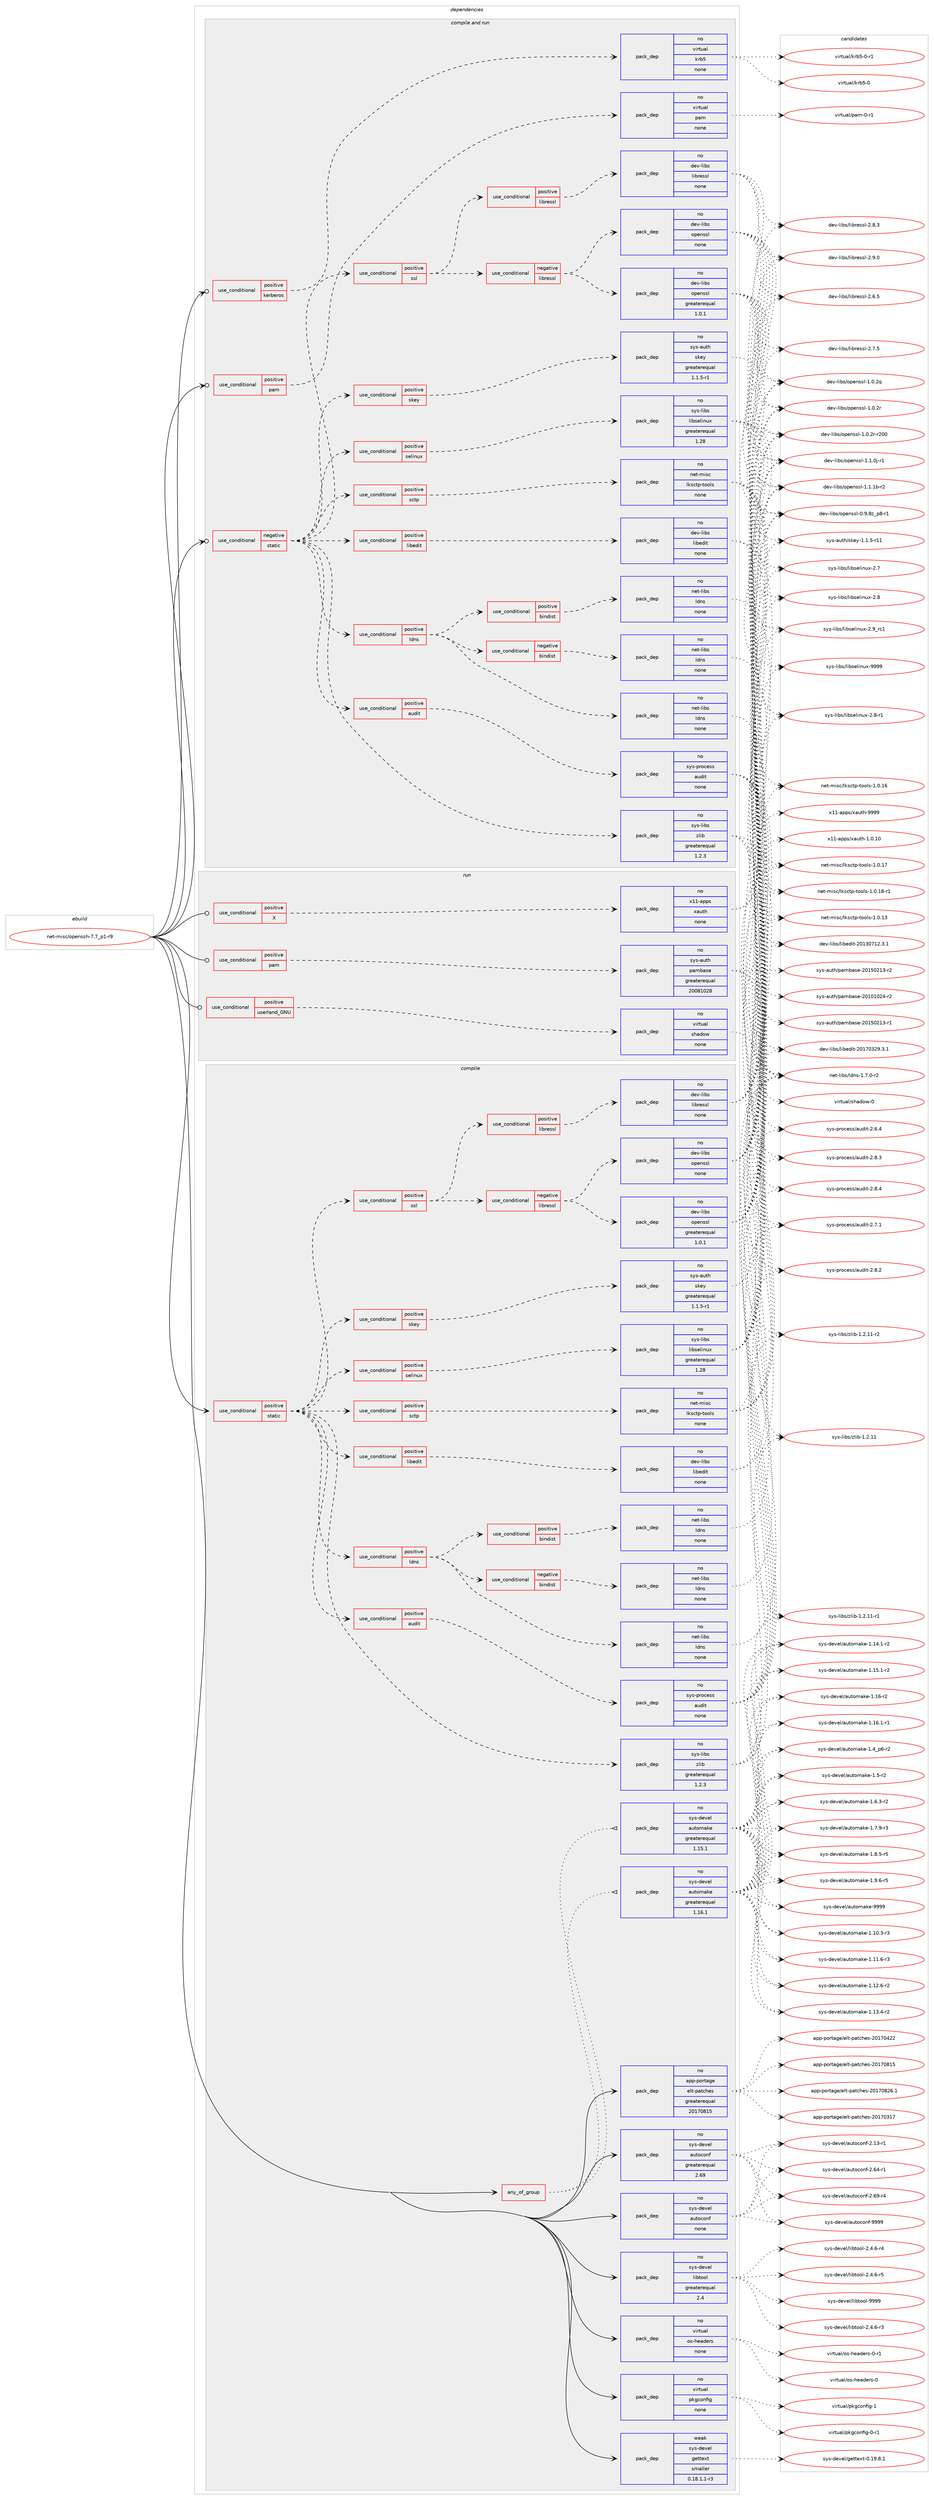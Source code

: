digraph prolog {

# *************
# Graph options
# *************

newrank=true;
concentrate=true;
compound=true;
graph [rankdir=LR,fontname=Helvetica,fontsize=10,ranksep=1.5];#, ranksep=2.5, nodesep=0.2];
edge  [arrowhead=vee];
node  [fontname=Helvetica,fontsize=10];

# **********
# The ebuild
# **********

subgraph cluster_leftcol {
color=gray;
rank=same;
label=<<i>ebuild</i>>;
id [label="net-misc/openssh-7.7_p1-r9", color=red, width=4, href="../net-misc/openssh-7.7_p1-r9.svg"];
}

# ****************
# The dependencies
# ****************

subgraph cluster_midcol {
color=gray;
label=<<i>dependencies</i>>;
subgraph cluster_compile {
fillcolor="#eeeeee";
style=filled;
label=<<i>compile</i>>;
subgraph any26388 {
dependency1670492 [label=<<TABLE BORDER="0" CELLBORDER="1" CELLSPACING="0" CELLPADDING="4"><TR><TD CELLPADDING="10">any_of_group</TD></TR></TABLE>>, shape=none, color=red];subgraph pack1194380 {
dependency1670493 [label=<<TABLE BORDER="0" CELLBORDER="1" CELLSPACING="0" CELLPADDING="4" WIDTH="220"><TR><TD ROWSPAN="6" CELLPADDING="30">pack_dep</TD></TR><TR><TD WIDTH="110">no</TD></TR><TR><TD>sys-devel</TD></TR><TR><TD>automake</TD></TR><TR><TD>greaterequal</TD></TR><TR><TD>1.16.1</TD></TR></TABLE>>, shape=none, color=blue];
}
dependency1670492:e -> dependency1670493:w [weight=20,style="dotted",arrowhead="oinv"];
subgraph pack1194381 {
dependency1670494 [label=<<TABLE BORDER="0" CELLBORDER="1" CELLSPACING="0" CELLPADDING="4" WIDTH="220"><TR><TD ROWSPAN="6" CELLPADDING="30">pack_dep</TD></TR><TR><TD WIDTH="110">no</TD></TR><TR><TD>sys-devel</TD></TR><TR><TD>automake</TD></TR><TR><TD>greaterequal</TD></TR><TR><TD>1.15.1</TD></TR></TABLE>>, shape=none, color=blue];
}
dependency1670492:e -> dependency1670494:w [weight=20,style="dotted",arrowhead="oinv"];
}
id:e -> dependency1670492:w [weight=20,style="solid",arrowhead="vee"];
subgraph cond448916 {
dependency1670495 [label=<<TABLE BORDER="0" CELLBORDER="1" CELLSPACING="0" CELLPADDING="4"><TR><TD ROWSPAN="3" CELLPADDING="10">use_conditional</TD></TR><TR><TD>positive</TD></TR><TR><TD>static</TD></TR></TABLE>>, shape=none, color=red];
subgraph cond448917 {
dependency1670496 [label=<<TABLE BORDER="0" CELLBORDER="1" CELLSPACING="0" CELLPADDING="4"><TR><TD ROWSPAN="3" CELLPADDING="10">use_conditional</TD></TR><TR><TD>positive</TD></TR><TR><TD>audit</TD></TR></TABLE>>, shape=none, color=red];
subgraph pack1194382 {
dependency1670497 [label=<<TABLE BORDER="0" CELLBORDER="1" CELLSPACING="0" CELLPADDING="4" WIDTH="220"><TR><TD ROWSPAN="6" CELLPADDING="30">pack_dep</TD></TR><TR><TD WIDTH="110">no</TD></TR><TR><TD>sys-process</TD></TR><TR><TD>audit</TD></TR><TR><TD>none</TD></TR><TR><TD></TD></TR></TABLE>>, shape=none, color=blue];
}
dependency1670496:e -> dependency1670497:w [weight=20,style="dashed",arrowhead="vee"];
}
dependency1670495:e -> dependency1670496:w [weight=20,style="dashed",arrowhead="vee"];
subgraph cond448918 {
dependency1670498 [label=<<TABLE BORDER="0" CELLBORDER="1" CELLSPACING="0" CELLPADDING="4"><TR><TD ROWSPAN="3" CELLPADDING="10">use_conditional</TD></TR><TR><TD>positive</TD></TR><TR><TD>ldns</TD></TR></TABLE>>, shape=none, color=red];
subgraph pack1194383 {
dependency1670499 [label=<<TABLE BORDER="0" CELLBORDER="1" CELLSPACING="0" CELLPADDING="4" WIDTH="220"><TR><TD ROWSPAN="6" CELLPADDING="30">pack_dep</TD></TR><TR><TD WIDTH="110">no</TD></TR><TR><TD>net-libs</TD></TR><TR><TD>ldns</TD></TR><TR><TD>none</TD></TR><TR><TD></TD></TR></TABLE>>, shape=none, color=blue];
}
dependency1670498:e -> dependency1670499:w [weight=20,style="dashed",arrowhead="vee"];
subgraph cond448919 {
dependency1670500 [label=<<TABLE BORDER="0" CELLBORDER="1" CELLSPACING="0" CELLPADDING="4"><TR><TD ROWSPAN="3" CELLPADDING="10">use_conditional</TD></TR><TR><TD>negative</TD></TR><TR><TD>bindist</TD></TR></TABLE>>, shape=none, color=red];
subgraph pack1194384 {
dependency1670501 [label=<<TABLE BORDER="0" CELLBORDER="1" CELLSPACING="0" CELLPADDING="4" WIDTH="220"><TR><TD ROWSPAN="6" CELLPADDING="30">pack_dep</TD></TR><TR><TD WIDTH="110">no</TD></TR><TR><TD>net-libs</TD></TR><TR><TD>ldns</TD></TR><TR><TD>none</TD></TR><TR><TD></TD></TR></TABLE>>, shape=none, color=blue];
}
dependency1670500:e -> dependency1670501:w [weight=20,style="dashed",arrowhead="vee"];
}
dependency1670498:e -> dependency1670500:w [weight=20,style="dashed",arrowhead="vee"];
subgraph cond448920 {
dependency1670502 [label=<<TABLE BORDER="0" CELLBORDER="1" CELLSPACING="0" CELLPADDING="4"><TR><TD ROWSPAN="3" CELLPADDING="10">use_conditional</TD></TR><TR><TD>positive</TD></TR><TR><TD>bindist</TD></TR></TABLE>>, shape=none, color=red];
subgraph pack1194385 {
dependency1670503 [label=<<TABLE BORDER="0" CELLBORDER="1" CELLSPACING="0" CELLPADDING="4" WIDTH="220"><TR><TD ROWSPAN="6" CELLPADDING="30">pack_dep</TD></TR><TR><TD WIDTH="110">no</TD></TR><TR><TD>net-libs</TD></TR><TR><TD>ldns</TD></TR><TR><TD>none</TD></TR><TR><TD></TD></TR></TABLE>>, shape=none, color=blue];
}
dependency1670502:e -> dependency1670503:w [weight=20,style="dashed",arrowhead="vee"];
}
dependency1670498:e -> dependency1670502:w [weight=20,style="dashed",arrowhead="vee"];
}
dependency1670495:e -> dependency1670498:w [weight=20,style="dashed",arrowhead="vee"];
subgraph cond448921 {
dependency1670504 [label=<<TABLE BORDER="0" CELLBORDER="1" CELLSPACING="0" CELLPADDING="4"><TR><TD ROWSPAN="3" CELLPADDING="10">use_conditional</TD></TR><TR><TD>positive</TD></TR><TR><TD>libedit</TD></TR></TABLE>>, shape=none, color=red];
subgraph pack1194386 {
dependency1670505 [label=<<TABLE BORDER="0" CELLBORDER="1" CELLSPACING="0" CELLPADDING="4" WIDTH="220"><TR><TD ROWSPAN="6" CELLPADDING="30">pack_dep</TD></TR><TR><TD WIDTH="110">no</TD></TR><TR><TD>dev-libs</TD></TR><TR><TD>libedit</TD></TR><TR><TD>none</TD></TR><TR><TD></TD></TR></TABLE>>, shape=none, color=blue];
}
dependency1670504:e -> dependency1670505:w [weight=20,style="dashed",arrowhead="vee"];
}
dependency1670495:e -> dependency1670504:w [weight=20,style="dashed",arrowhead="vee"];
subgraph cond448922 {
dependency1670506 [label=<<TABLE BORDER="0" CELLBORDER="1" CELLSPACING="0" CELLPADDING="4"><TR><TD ROWSPAN="3" CELLPADDING="10">use_conditional</TD></TR><TR><TD>positive</TD></TR><TR><TD>sctp</TD></TR></TABLE>>, shape=none, color=red];
subgraph pack1194387 {
dependency1670507 [label=<<TABLE BORDER="0" CELLBORDER="1" CELLSPACING="0" CELLPADDING="4" WIDTH="220"><TR><TD ROWSPAN="6" CELLPADDING="30">pack_dep</TD></TR><TR><TD WIDTH="110">no</TD></TR><TR><TD>net-misc</TD></TR><TR><TD>lksctp-tools</TD></TR><TR><TD>none</TD></TR><TR><TD></TD></TR></TABLE>>, shape=none, color=blue];
}
dependency1670506:e -> dependency1670507:w [weight=20,style="dashed",arrowhead="vee"];
}
dependency1670495:e -> dependency1670506:w [weight=20,style="dashed",arrowhead="vee"];
subgraph cond448923 {
dependency1670508 [label=<<TABLE BORDER="0" CELLBORDER="1" CELLSPACING="0" CELLPADDING="4"><TR><TD ROWSPAN="3" CELLPADDING="10">use_conditional</TD></TR><TR><TD>positive</TD></TR><TR><TD>selinux</TD></TR></TABLE>>, shape=none, color=red];
subgraph pack1194388 {
dependency1670509 [label=<<TABLE BORDER="0" CELLBORDER="1" CELLSPACING="0" CELLPADDING="4" WIDTH="220"><TR><TD ROWSPAN="6" CELLPADDING="30">pack_dep</TD></TR><TR><TD WIDTH="110">no</TD></TR><TR><TD>sys-libs</TD></TR><TR><TD>libselinux</TD></TR><TR><TD>greaterequal</TD></TR><TR><TD>1.28</TD></TR></TABLE>>, shape=none, color=blue];
}
dependency1670508:e -> dependency1670509:w [weight=20,style="dashed",arrowhead="vee"];
}
dependency1670495:e -> dependency1670508:w [weight=20,style="dashed",arrowhead="vee"];
subgraph cond448924 {
dependency1670510 [label=<<TABLE BORDER="0" CELLBORDER="1" CELLSPACING="0" CELLPADDING="4"><TR><TD ROWSPAN="3" CELLPADDING="10">use_conditional</TD></TR><TR><TD>positive</TD></TR><TR><TD>skey</TD></TR></TABLE>>, shape=none, color=red];
subgraph pack1194389 {
dependency1670511 [label=<<TABLE BORDER="0" CELLBORDER="1" CELLSPACING="0" CELLPADDING="4" WIDTH="220"><TR><TD ROWSPAN="6" CELLPADDING="30">pack_dep</TD></TR><TR><TD WIDTH="110">no</TD></TR><TR><TD>sys-auth</TD></TR><TR><TD>skey</TD></TR><TR><TD>greaterequal</TD></TR><TR><TD>1.1.5-r1</TD></TR></TABLE>>, shape=none, color=blue];
}
dependency1670510:e -> dependency1670511:w [weight=20,style="dashed",arrowhead="vee"];
}
dependency1670495:e -> dependency1670510:w [weight=20,style="dashed",arrowhead="vee"];
subgraph cond448925 {
dependency1670512 [label=<<TABLE BORDER="0" CELLBORDER="1" CELLSPACING="0" CELLPADDING="4"><TR><TD ROWSPAN="3" CELLPADDING="10">use_conditional</TD></TR><TR><TD>positive</TD></TR><TR><TD>ssl</TD></TR></TABLE>>, shape=none, color=red];
subgraph cond448926 {
dependency1670513 [label=<<TABLE BORDER="0" CELLBORDER="1" CELLSPACING="0" CELLPADDING="4"><TR><TD ROWSPAN="3" CELLPADDING="10">use_conditional</TD></TR><TR><TD>negative</TD></TR><TR><TD>libressl</TD></TR></TABLE>>, shape=none, color=red];
subgraph pack1194390 {
dependency1670514 [label=<<TABLE BORDER="0" CELLBORDER="1" CELLSPACING="0" CELLPADDING="4" WIDTH="220"><TR><TD ROWSPAN="6" CELLPADDING="30">pack_dep</TD></TR><TR><TD WIDTH="110">no</TD></TR><TR><TD>dev-libs</TD></TR><TR><TD>openssl</TD></TR><TR><TD>greaterequal</TD></TR><TR><TD>1.0.1</TD></TR></TABLE>>, shape=none, color=blue];
}
dependency1670513:e -> dependency1670514:w [weight=20,style="dashed",arrowhead="vee"];
subgraph pack1194391 {
dependency1670515 [label=<<TABLE BORDER="0" CELLBORDER="1" CELLSPACING="0" CELLPADDING="4" WIDTH="220"><TR><TD ROWSPAN="6" CELLPADDING="30">pack_dep</TD></TR><TR><TD WIDTH="110">no</TD></TR><TR><TD>dev-libs</TD></TR><TR><TD>openssl</TD></TR><TR><TD>none</TD></TR><TR><TD></TD></TR></TABLE>>, shape=none, color=blue];
}
dependency1670513:e -> dependency1670515:w [weight=20,style="dashed",arrowhead="vee"];
}
dependency1670512:e -> dependency1670513:w [weight=20,style="dashed",arrowhead="vee"];
subgraph cond448927 {
dependency1670516 [label=<<TABLE BORDER="0" CELLBORDER="1" CELLSPACING="0" CELLPADDING="4"><TR><TD ROWSPAN="3" CELLPADDING="10">use_conditional</TD></TR><TR><TD>positive</TD></TR><TR><TD>libressl</TD></TR></TABLE>>, shape=none, color=red];
subgraph pack1194392 {
dependency1670517 [label=<<TABLE BORDER="0" CELLBORDER="1" CELLSPACING="0" CELLPADDING="4" WIDTH="220"><TR><TD ROWSPAN="6" CELLPADDING="30">pack_dep</TD></TR><TR><TD WIDTH="110">no</TD></TR><TR><TD>dev-libs</TD></TR><TR><TD>libressl</TD></TR><TR><TD>none</TD></TR><TR><TD></TD></TR></TABLE>>, shape=none, color=blue];
}
dependency1670516:e -> dependency1670517:w [weight=20,style="dashed",arrowhead="vee"];
}
dependency1670512:e -> dependency1670516:w [weight=20,style="dashed",arrowhead="vee"];
}
dependency1670495:e -> dependency1670512:w [weight=20,style="dashed",arrowhead="vee"];
subgraph pack1194393 {
dependency1670518 [label=<<TABLE BORDER="0" CELLBORDER="1" CELLSPACING="0" CELLPADDING="4" WIDTH="220"><TR><TD ROWSPAN="6" CELLPADDING="30">pack_dep</TD></TR><TR><TD WIDTH="110">no</TD></TR><TR><TD>sys-libs</TD></TR><TR><TD>zlib</TD></TR><TR><TD>greaterequal</TD></TR><TR><TD>1.2.3</TD></TR></TABLE>>, shape=none, color=blue];
}
dependency1670495:e -> dependency1670518:w [weight=20,style="dashed",arrowhead="vee"];
}
id:e -> dependency1670495:w [weight=20,style="solid",arrowhead="vee"];
subgraph pack1194394 {
dependency1670519 [label=<<TABLE BORDER="0" CELLBORDER="1" CELLSPACING="0" CELLPADDING="4" WIDTH="220"><TR><TD ROWSPAN="6" CELLPADDING="30">pack_dep</TD></TR><TR><TD WIDTH="110">no</TD></TR><TR><TD>app-portage</TD></TR><TR><TD>elt-patches</TD></TR><TR><TD>greaterequal</TD></TR><TR><TD>20170815</TD></TR></TABLE>>, shape=none, color=blue];
}
id:e -> dependency1670519:w [weight=20,style="solid",arrowhead="vee"];
subgraph pack1194395 {
dependency1670520 [label=<<TABLE BORDER="0" CELLBORDER="1" CELLSPACING="0" CELLPADDING="4" WIDTH="220"><TR><TD ROWSPAN="6" CELLPADDING="30">pack_dep</TD></TR><TR><TD WIDTH="110">no</TD></TR><TR><TD>sys-devel</TD></TR><TR><TD>autoconf</TD></TR><TR><TD>greaterequal</TD></TR><TR><TD>2.69</TD></TR></TABLE>>, shape=none, color=blue];
}
id:e -> dependency1670520:w [weight=20,style="solid",arrowhead="vee"];
subgraph pack1194396 {
dependency1670521 [label=<<TABLE BORDER="0" CELLBORDER="1" CELLSPACING="0" CELLPADDING="4" WIDTH="220"><TR><TD ROWSPAN="6" CELLPADDING="30">pack_dep</TD></TR><TR><TD WIDTH="110">no</TD></TR><TR><TD>sys-devel</TD></TR><TR><TD>autoconf</TD></TR><TR><TD>none</TD></TR><TR><TD></TD></TR></TABLE>>, shape=none, color=blue];
}
id:e -> dependency1670521:w [weight=20,style="solid",arrowhead="vee"];
subgraph pack1194397 {
dependency1670522 [label=<<TABLE BORDER="0" CELLBORDER="1" CELLSPACING="0" CELLPADDING="4" WIDTH="220"><TR><TD ROWSPAN="6" CELLPADDING="30">pack_dep</TD></TR><TR><TD WIDTH="110">no</TD></TR><TR><TD>sys-devel</TD></TR><TR><TD>libtool</TD></TR><TR><TD>greaterequal</TD></TR><TR><TD>2.4</TD></TR></TABLE>>, shape=none, color=blue];
}
id:e -> dependency1670522:w [weight=20,style="solid",arrowhead="vee"];
subgraph pack1194398 {
dependency1670523 [label=<<TABLE BORDER="0" CELLBORDER="1" CELLSPACING="0" CELLPADDING="4" WIDTH="220"><TR><TD ROWSPAN="6" CELLPADDING="30">pack_dep</TD></TR><TR><TD WIDTH="110">no</TD></TR><TR><TD>virtual</TD></TR><TR><TD>os-headers</TD></TR><TR><TD>none</TD></TR><TR><TD></TD></TR></TABLE>>, shape=none, color=blue];
}
id:e -> dependency1670523:w [weight=20,style="solid",arrowhead="vee"];
subgraph pack1194399 {
dependency1670524 [label=<<TABLE BORDER="0" CELLBORDER="1" CELLSPACING="0" CELLPADDING="4" WIDTH="220"><TR><TD ROWSPAN="6" CELLPADDING="30">pack_dep</TD></TR><TR><TD WIDTH="110">no</TD></TR><TR><TD>virtual</TD></TR><TR><TD>pkgconfig</TD></TR><TR><TD>none</TD></TR><TR><TD></TD></TR></TABLE>>, shape=none, color=blue];
}
id:e -> dependency1670524:w [weight=20,style="solid",arrowhead="vee"];
subgraph pack1194400 {
dependency1670525 [label=<<TABLE BORDER="0" CELLBORDER="1" CELLSPACING="0" CELLPADDING="4" WIDTH="220"><TR><TD ROWSPAN="6" CELLPADDING="30">pack_dep</TD></TR><TR><TD WIDTH="110">weak</TD></TR><TR><TD>sys-devel</TD></TR><TR><TD>gettext</TD></TR><TR><TD>smaller</TD></TR><TR><TD>0.18.1.1-r3</TD></TR></TABLE>>, shape=none, color=blue];
}
id:e -> dependency1670525:w [weight=20,style="solid",arrowhead="vee"];
}
subgraph cluster_compileandrun {
fillcolor="#eeeeee";
style=filled;
label=<<i>compile and run</i>>;
subgraph cond448928 {
dependency1670526 [label=<<TABLE BORDER="0" CELLBORDER="1" CELLSPACING="0" CELLPADDING="4"><TR><TD ROWSPAN="3" CELLPADDING="10">use_conditional</TD></TR><TR><TD>negative</TD></TR><TR><TD>static</TD></TR></TABLE>>, shape=none, color=red];
subgraph cond448929 {
dependency1670527 [label=<<TABLE BORDER="0" CELLBORDER="1" CELLSPACING="0" CELLPADDING="4"><TR><TD ROWSPAN="3" CELLPADDING="10">use_conditional</TD></TR><TR><TD>positive</TD></TR><TR><TD>audit</TD></TR></TABLE>>, shape=none, color=red];
subgraph pack1194401 {
dependency1670528 [label=<<TABLE BORDER="0" CELLBORDER="1" CELLSPACING="0" CELLPADDING="4" WIDTH="220"><TR><TD ROWSPAN="6" CELLPADDING="30">pack_dep</TD></TR><TR><TD WIDTH="110">no</TD></TR><TR><TD>sys-process</TD></TR><TR><TD>audit</TD></TR><TR><TD>none</TD></TR><TR><TD></TD></TR></TABLE>>, shape=none, color=blue];
}
dependency1670527:e -> dependency1670528:w [weight=20,style="dashed",arrowhead="vee"];
}
dependency1670526:e -> dependency1670527:w [weight=20,style="dashed",arrowhead="vee"];
subgraph cond448930 {
dependency1670529 [label=<<TABLE BORDER="0" CELLBORDER="1" CELLSPACING="0" CELLPADDING="4"><TR><TD ROWSPAN="3" CELLPADDING="10">use_conditional</TD></TR><TR><TD>positive</TD></TR><TR><TD>ldns</TD></TR></TABLE>>, shape=none, color=red];
subgraph pack1194402 {
dependency1670530 [label=<<TABLE BORDER="0" CELLBORDER="1" CELLSPACING="0" CELLPADDING="4" WIDTH="220"><TR><TD ROWSPAN="6" CELLPADDING="30">pack_dep</TD></TR><TR><TD WIDTH="110">no</TD></TR><TR><TD>net-libs</TD></TR><TR><TD>ldns</TD></TR><TR><TD>none</TD></TR><TR><TD></TD></TR></TABLE>>, shape=none, color=blue];
}
dependency1670529:e -> dependency1670530:w [weight=20,style="dashed",arrowhead="vee"];
subgraph cond448931 {
dependency1670531 [label=<<TABLE BORDER="0" CELLBORDER="1" CELLSPACING="0" CELLPADDING="4"><TR><TD ROWSPAN="3" CELLPADDING="10">use_conditional</TD></TR><TR><TD>negative</TD></TR><TR><TD>bindist</TD></TR></TABLE>>, shape=none, color=red];
subgraph pack1194403 {
dependency1670532 [label=<<TABLE BORDER="0" CELLBORDER="1" CELLSPACING="0" CELLPADDING="4" WIDTH="220"><TR><TD ROWSPAN="6" CELLPADDING="30">pack_dep</TD></TR><TR><TD WIDTH="110">no</TD></TR><TR><TD>net-libs</TD></TR><TR><TD>ldns</TD></TR><TR><TD>none</TD></TR><TR><TD></TD></TR></TABLE>>, shape=none, color=blue];
}
dependency1670531:e -> dependency1670532:w [weight=20,style="dashed",arrowhead="vee"];
}
dependency1670529:e -> dependency1670531:w [weight=20,style="dashed",arrowhead="vee"];
subgraph cond448932 {
dependency1670533 [label=<<TABLE BORDER="0" CELLBORDER="1" CELLSPACING="0" CELLPADDING="4"><TR><TD ROWSPAN="3" CELLPADDING="10">use_conditional</TD></TR><TR><TD>positive</TD></TR><TR><TD>bindist</TD></TR></TABLE>>, shape=none, color=red];
subgraph pack1194404 {
dependency1670534 [label=<<TABLE BORDER="0" CELLBORDER="1" CELLSPACING="0" CELLPADDING="4" WIDTH="220"><TR><TD ROWSPAN="6" CELLPADDING="30">pack_dep</TD></TR><TR><TD WIDTH="110">no</TD></TR><TR><TD>net-libs</TD></TR><TR><TD>ldns</TD></TR><TR><TD>none</TD></TR><TR><TD></TD></TR></TABLE>>, shape=none, color=blue];
}
dependency1670533:e -> dependency1670534:w [weight=20,style="dashed",arrowhead="vee"];
}
dependency1670529:e -> dependency1670533:w [weight=20,style="dashed",arrowhead="vee"];
}
dependency1670526:e -> dependency1670529:w [weight=20,style="dashed",arrowhead="vee"];
subgraph cond448933 {
dependency1670535 [label=<<TABLE BORDER="0" CELLBORDER="1" CELLSPACING="0" CELLPADDING="4"><TR><TD ROWSPAN="3" CELLPADDING="10">use_conditional</TD></TR><TR><TD>positive</TD></TR><TR><TD>libedit</TD></TR></TABLE>>, shape=none, color=red];
subgraph pack1194405 {
dependency1670536 [label=<<TABLE BORDER="0" CELLBORDER="1" CELLSPACING="0" CELLPADDING="4" WIDTH="220"><TR><TD ROWSPAN="6" CELLPADDING="30">pack_dep</TD></TR><TR><TD WIDTH="110">no</TD></TR><TR><TD>dev-libs</TD></TR><TR><TD>libedit</TD></TR><TR><TD>none</TD></TR><TR><TD></TD></TR></TABLE>>, shape=none, color=blue];
}
dependency1670535:e -> dependency1670536:w [weight=20,style="dashed",arrowhead="vee"];
}
dependency1670526:e -> dependency1670535:w [weight=20,style="dashed",arrowhead="vee"];
subgraph cond448934 {
dependency1670537 [label=<<TABLE BORDER="0" CELLBORDER="1" CELLSPACING="0" CELLPADDING="4"><TR><TD ROWSPAN="3" CELLPADDING="10">use_conditional</TD></TR><TR><TD>positive</TD></TR><TR><TD>sctp</TD></TR></TABLE>>, shape=none, color=red];
subgraph pack1194406 {
dependency1670538 [label=<<TABLE BORDER="0" CELLBORDER="1" CELLSPACING="0" CELLPADDING="4" WIDTH="220"><TR><TD ROWSPAN="6" CELLPADDING="30">pack_dep</TD></TR><TR><TD WIDTH="110">no</TD></TR><TR><TD>net-misc</TD></TR><TR><TD>lksctp-tools</TD></TR><TR><TD>none</TD></TR><TR><TD></TD></TR></TABLE>>, shape=none, color=blue];
}
dependency1670537:e -> dependency1670538:w [weight=20,style="dashed",arrowhead="vee"];
}
dependency1670526:e -> dependency1670537:w [weight=20,style="dashed",arrowhead="vee"];
subgraph cond448935 {
dependency1670539 [label=<<TABLE BORDER="0" CELLBORDER="1" CELLSPACING="0" CELLPADDING="4"><TR><TD ROWSPAN="3" CELLPADDING="10">use_conditional</TD></TR><TR><TD>positive</TD></TR><TR><TD>selinux</TD></TR></TABLE>>, shape=none, color=red];
subgraph pack1194407 {
dependency1670540 [label=<<TABLE BORDER="0" CELLBORDER="1" CELLSPACING="0" CELLPADDING="4" WIDTH="220"><TR><TD ROWSPAN="6" CELLPADDING="30">pack_dep</TD></TR><TR><TD WIDTH="110">no</TD></TR><TR><TD>sys-libs</TD></TR><TR><TD>libselinux</TD></TR><TR><TD>greaterequal</TD></TR><TR><TD>1.28</TD></TR></TABLE>>, shape=none, color=blue];
}
dependency1670539:e -> dependency1670540:w [weight=20,style="dashed",arrowhead="vee"];
}
dependency1670526:e -> dependency1670539:w [weight=20,style="dashed",arrowhead="vee"];
subgraph cond448936 {
dependency1670541 [label=<<TABLE BORDER="0" CELLBORDER="1" CELLSPACING="0" CELLPADDING="4"><TR><TD ROWSPAN="3" CELLPADDING="10">use_conditional</TD></TR><TR><TD>positive</TD></TR><TR><TD>skey</TD></TR></TABLE>>, shape=none, color=red];
subgraph pack1194408 {
dependency1670542 [label=<<TABLE BORDER="0" CELLBORDER="1" CELLSPACING="0" CELLPADDING="4" WIDTH="220"><TR><TD ROWSPAN="6" CELLPADDING="30">pack_dep</TD></TR><TR><TD WIDTH="110">no</TD></TR><TR><TD>sys-auth</TD></TR><TR><TD>skey</TD></TR><TR><TD>greaterequal</TD></TR><TR><TD>1.1.5-r1</TD></TR></TABLE>>, shape=none, color=blue];
}
dependency1670541:e -> dependency1670542:w [weight=20,style="dashed",arrowhead="vee"];
}
dependency1670526:e -> dependency1670541:w [weight=20,style="dashed",arrowhead="vee"];
subgraph cond448937 {
dependency1670543 [label=<<TABLE BORDER="0" CELLBORDER="1" CELLSPACING="0" CELLPADDING="4"><TR><TD ROWSPAN="3" CELLPADDING="10">use_conditional</TD></TR><TR><TD>positive</TD></TR><TR><TD>ssl</TD></TR></TABLE>>, shape=none, color=red];
subgraph cond448938 {
dependency1670544 [label=<<TABLE BORDER="0" CELLBORDER="1" CELLSPACING="0" CELLPADDING="4"><TR><TD ROWSPAN="3" CELLPADDING="10">use_conditional</TD></TR><TR><TD>negative</TD></TR><TR><TD>libressl</TD></TR></TABLE>>, shape=none, color=red];
subgraph pack1194409 {
dependency1670545 [label=<<TABLE BORDER="0" CELLBORDER="1" CELLSPACING="0" CELLPADDING="4" WIDTH="220"><TR><TD ROWSPAN="6" CELLPADDING="30">pack_dep</TD></TR><TR><TD WIDTH="110">no</TD></TR><TR><TD>dev-libs</TD></TR><TR><TD>openssl</TD></TR><TR><TD>greaterequal</TD></TR><TR><TD>1.0.1</TD></TR></TABLE>>, shape=none, color=blue];
}
dependency1670544:e -> dependency1670545:w [weight=20,style="dashed",arrowhead="vee"];
subgraph pack1194410 {
dependency1670546 [label=<<TABLE BORDER="0" CELLBORDER="1" CELLSPACING="0" CELLPADDING="4" WIDTH="220"><TR><TD ROWSPAN="6" CELLPADDING="30">pack_dep</TD></TR><TR><TD WIDTH="110">no</TD></TR><TR><TD>dev-libs</TD></TR><TR><TD>openssl</TD></TR><TR><TD>none</TD></TR><TR><TD></TD></TR></TABLE>>, shape=none, color=blue];
}
dependency1670544:e -> dependency1670546:w [weight=20,style="dashed",arrowhead="vee"];
}
dependency1670543:e -> dependency1670544:w [weight=20,style="dashed",arrowhead="vee"];
subgraph cond448939 {
dependency1670547 [label=<<TABLE BORDER="0" CELLBORDER="1" CELLSPACING="0" CELLPADDING="4"><TR><TD ROWSPAN="3" CELLPADDING="10">use_conditional</TD></TR><TR><TD>positive</TD></TR><TR><TD>libressl</TD></TR></TABLE>>, shape=none, color=red];
subgraph pack1194411 {
dependency1670548 [label=<<TABLE BORDER="0" CELLBORDER="1" CELLSPACING="0" CELLPADDING="4" WIDTH="220"><TR><TD ROWSPAN="6" CELLPADDING="30">pack_dep</TD></TR><TR><TD WIDTH="110">no</TD></TR><TR><TD>dev-libs</TD></TR><TR><TD>libressl</TD></TR><TR><TD>none</TD></TR><TR><TD></TD></TR></TABLE>>, shape=none, color=blue];
}
dependency1670547:e -> dependency1670548:w [weight=20,style="dashed",arrowhead="vee"];
}
dependency1670543:e -> dependency1670547:w [weight=20,style="dashed",arrowhead="vee"];
}
dependency1670526:e -> dependency1670543:w [weight=20,style="dashed",arrowhead="vee"];
subgraph pack1194412 {
dependency1670549 [label=<<TABLE BORDER="0" CELLBORDER="1" CELLSPACING="0" CELLPADDING="4" WIDTH="220"><TR><TD ROWSPAN="6" CELLPADDING="30">pack_dep</TD></TR><TR><TD WIDTH="110">no</TD></TR><TR><TD>sys-libs</TD></TR><TR><TD>zlib</TD></TR><TR><TD>greaterequal</TD></TR><TR><TD>1.2.3</TD></TR></TABLE>>, shape=none, color=blue];
}
dependency1670526:e -> dependency1670549:w [weight=20,style="dashed",arrowhead="vee"];
}
id:e -> dependency1670526:w [weight=20,style="solid",arrowhead="odotvee"];
subgraph cond448940 {
dependency1670550 [label=<<TABLE BORDER="0" CELLBORDER="1" CELLSPACING="0" CELLPADDING="4"><TR><TD ROWSPAN="3" CELLPADDING="10">use_conditional</TD></TR><TR><TD>positive</TD></TR><TR><TD>kerberos</TD></TR></TABLE>>, shape=none, color=red];
subgraph pack1194413 {
dependency1670551 [label=<<TABLE BORDER="0" CELLBORDER="1" CELLSPACING="0" CELLPADDING="4" WIDTH="220"><TR><TD ROWSPAN="6" CELLPADDING="30">pack_dep</TD></TR><TR><TD WIDTH="110">no</TD></TR><TR><TD>virtual</TD></TR><TR><TD>krb5</TD></TR><TR><TD>none</TD></TR><TR><TD></TD></TR></TABLE>>, shape=none, color=blue];
}
dependency1670550:e -> dependency1670551:w [weight=20,style="dashed",arrowhead="vee"];
}
id:e -> dependency1670550:w [weight=20,style="solid",arrowhead="odotvee"];
subgraph cond448941 {
dependency1670552 [label=<<TABLE BORDER="0" CELLBORDER="1" CELLSPACING="0" CELLPADDING="4"><TR><TD ROWSPAN="3" CELLPADDING="10">use_conditional</TD></TR><TR><TD>positive</TD></TR><TR><TD>pam</TD></TR></TABLE>>, shape=none, color=red];
subgraph pack1194414 {
dependency1670553 [label=<<TABLE BORDER="0" CELLBORDER="1" CELLSPACING="0" CELLPADDING="4" WIDTH="220"><TR><TD ROWSPAN="6" CELLPADDING="30">pack_dep</TD></TR><TR><TD WIDTH="110">no</TD></TR><TR><TD>virtual</TD></TR><TR><TD>pam</TD></TR><TR><TD>none</TD></TR><TR><TD></TD></TR></TABLE>>, shape=none, color=blue];
}
dependency1670552:e -> dependency1670553:w [weight=20,style="dashed",arrowhead="vee"];
}
id:e -> dependency1670552:w [weight=20,style="solid",arrowhead="odotvee"];
}
subgraph cluster_run {
fillcolor="#eeeeee";
style=filled;
label=<<i>run</i>>;
subgraph cond448942 {
dependency1670554 [label=<<TABLE BORDER="0" CELLBORDER="1" CELLSPACING="0" CELLPADDING="4"><TR><TD ROWSPAN="3" CELLPADDING="10">use_conditional</TD></TR><TR><TD>positive</TD></TR><TR><TD>X</TD></TR></TABLE>>, shape=none, color=red];
subgraph pack1194415 {
dependency1670555 [label=<<TABLE BORDER="0" CELLBORDER="1" CELLSPACING="0" CELLPADDING="4" WIDTH="220"><TR><TD ROWSPAN="6" CELLPADDING="30">pack_dep</TD></TR><TR><TD WIDTH="110">no</TD></TR><TR><TD>x11-apps</TD></TR><TR><TD>xauth</TD></TR><TR><TD>none</TD></TR><TR><TD></TD></TR></TABLE>>, shape=none, color=blue];
}
dependency1670554:e -> dependency1670555:w [weight=20,style="dashed",arrowhead="vee"];
}
id:e -> dependency1670554:w [weight=20,style="solid",arrowhead="odot"];
subgraph cond448943 {
dependency1670556 [label=<<TABLE BORDER="0" CELLBORDER="1" CELLSPACING="0" CELLPADDING="4"><TR><TD ROWSPAN="3" CELLPADDING="10">use_conditional</TD></TR><TR><TD>positive</TD></TR><TR><TD>pam</TD></TR></TABLE>>, shape=none, color=red];
subgraph pack1194416 {
dependency1670557 [label=<<TABLE BORDER="0" CELLBORDER="1" CELLSPACING="0" CELLPADDING="4" WIDTH="220"><TR><TD ROWSPAN="6" CELLPADDING="30">pack_dep</TD></TR><TR><TD WIDTH="110">no</TD></TR><TR><TD>sys-auth</TD></TR><TR><TD>pambase</TD></TR><TR><TD>greaterequal</TD></TR><TR><TD>20081028</TD></TR></TABLE>>, shape=none, color=blue];
}
dependency1670556:e -> dependency1670557:w [weight=20,style="dashed",arrowhead="vee"];
}
id:e -> dependency1670556:w [weight=20,style="solid",arrowhead="odot"];
subgraph cond448944 {
dependency1670558 [label=<<TABLE BORDER="0" CELLBORDER="1" CELLSPACING="0" CELLPADDING="4"><TR><TD ROWSPAN="3" CELLPADDING="10">use_conditional</TD></TR><TR><TD>positive</TD></TR><TR><TD>userland_GNU</TD></TR></TABLE>>, shape=none, color=red];
subgraph pack1194417 {
dependency1670559 [label=<<TABLE BORDER="0" CELLBORDER="1" CELLSPACING="0" CELLPADDING="4" WIDTH="220"><TR><TD ROWSPAN="6" CELLPADDING="30">pack_dep</TD></TR><TR><TD WIDTH="110">no</TD></TR><TR><TD>virtual</TD></TR><TR><TD>shadow</TD></TR><TR><TD>none</TD></TR><TR><TD></TD></TR></TABLE>>, shape=none, color=blue];
}
dependency1670558:e -> dependency1670559:w [weight=20,style="dashed",arrowhead="vee"];
}
id:e -> dependency1670558:w [weight=20,style="solid",arrowhead="odot"];
}
}

# **************
# The candidates
# **************

subgraph cluster_choices {
rank=same;
color=gray;
label=<<i>candidates</i>>;

subgraph choice1194380 {
color=black;
nodesep=1;
choice11512111545100101118101108479711711611110997107101454946494846514511451 [label="sys-devel/automake-1.10.3-r3", color=red, width=4,href="../sys-devel/automake-1.10.3-r3.svg"];
choice11512111545100101118101108479711711611110997107101454946494946544511451 [label="sys-devel/automake-1.11.6-r3", color=red, width=4,href="../sys-devel/automake-1.11.6-r3.svg"];
choice11512111545100101118101108479711711611110997107101454946495046544511450 [label="sys-devel/automake-1.12.6-r2", color=red, width=4,href="../sys-devel/automake-1.12.6-r2.svg"];
choice11512111545100101118101108479711711611110997107101454946495146524511450 [label="sys-devel/automake-1.13.4-r2", color=red, width=4,href="../sys-devel/automake-1.13.4-r2.svg"];
choice11512111545100101118101108479711711611110997107101454946495246494511450 [label="sys-devel/automake-1.14.1-r2", color=red, width=4,href="../sys-devel/automake-1.14.1-r2.svg"];
choice11512111545100101118101108479711711611110997107101454946495346494511450 [label="sys-devel/automake-1.15.1-r2", color=red, width=4,href="../sys-devel/automake-1.15.1-r2.svg"];
choice1151211154510010111810110847971171161111099710710145494649544511450 [label="sys-devel/automake-1.16-r2", color=red, width=4,href="../sys-devel/automake-1.16-r2.svg"];
choice11512111545100101118101108479711711611110997107101454946495446494511449 [label="sys-devel/automake-1.16.1-r1", color=red, width=4,href="../sys-devel/automake-1.16.1-r1.svg"];
choice115121115451001011181011084797117116111109971071014549465295112544511450 [label="sys-devel/automake-1.4_p6-r2", color=red, width=4,href="../sys-devel/automake-1.4_p6-r2.svg"];
choice11512111545100101118101108479711711611110997107101454946534511450 [label="sys-devel/automake-1.5-r2", color=red, width=4,href="../sys-devel/automake-1.5-r2.svg"];
choice115121115451001011181011084797117116111109971071014549465446514511450 [label="sys-devel/automake-1.6.3-r2", color=red, width=4,href="../sys-devel/automake-1.6.3-r2.svg"];
choice115121115451001011181011084797117116111109971071014549465546574511451 [label="sys-devel/automake-1.7.9-r3", color=red, width=4,href="../sys-devel/automake-1.7.9-r3.svg"];
choice115121115451001011181011084797117116111109971071014549465646534511453 [label="sys-devel/automake-1.8.5-r5", color=red, width=4,href="../sys-devel/automake-1.8.5-r5.svg"];
choice115121115451001011181011084797117116111109971071014549465746544511453 [label="sys-devel/automake-1.9.6-r5", color=red, width=4,href="../sys-devel/automake-1.9.6-r5.svg"];
choice115121115451001011181011084797117116111109971071014557575757 [label="sys-devel/automake-9999", color=red, width=4,href="../sys-devel/automake-9999.svg"];
dependency1670493:e -> choice11512111545100101118101108479711711611110997107101454946494846514511451:w [style=dotted,weight="100"];
dependency1670493:e -> choice11512111545100101118101108479711711611110997107101454946494946544511451:w [style=dotted,weight="100"];
dependency1670493:e -> choice11512111545100101118101108479711711611110997107101454946495046544511450:w [style=dotted,weight="100"];
dependency1670493:e -> choice11512111545100101118101108479711711611110997107101454946495146524511450:w [style=dotted,weight="100"];
dependency1670493:e -> choice11512111545100101118101108479711711611110997107101454946495246494511450:w [style=dotted,weight="100"];
dependency1670493:e -> choice11512111545100101118101108479711711611110997107101454946495346494511450:w [style=dotted,weight="100"];
dependency1670493:e -> choice1151211154510010111810110847971171161111099710710145494649544511450:w [style=dotted,weight="100"];
dependency1670493:e -> choice11512111545100101118101108479711711611110997107101454946495446494511449:w [style=dotted,weight="100"];
dependency1670493:e -> choice115121115451001011181011084797117116111109971071014549465295112544511450:w [style=dotted,weight="100"];
dependency1670493:e -> choice11512111545100101118101108479711711611110997107101454946534511450:w [style=dotted,weight="100"];
dependency1670493:e -> choice115121115451001011181011084797117116111109971071014549465446514511450:w [style=dotted,weight="100"];
dependency1670493:e -> choice115121115451001011181011084797117116111109971071014549465546574511451:w [style=dotted,weight="100"];
dependency1670493:e -> choice115121115451001011181011084797117116111109971071014549465646534511453:w [style=dotted,weight="100"];
dependency1670493:e -> choice115121115451001011181011084797117116111109971071014549465746544511453:w [style=dotted,weight="100"];
dependency1670493:e -> choice115121115451001011181011084797117116111109971071014557575757:w [style=dotted,weight="100"];
}
subgraph choice1194381 {
color=black;
nodesep=1;
choice11512111545100101118101108479711711611110997107101454946494846514511451 [label="sys-devel/automake-1.10.3-r3", color=red, width=4,href="../sys-devel/automake-1.10.3-r3.svg"];
choice11512111545100101118101108479711711611110997107101454946494946544511451 [label="sys-devel/automake-1.11.6-r3", color=red, width=4,href="../sys-devel/automake-1.11.6-r3.svg"];
choice11512111545100101118101108479711711611110997107101454946495046544511450 [label="sys-devel/automake-1.12.6-r2", color=red, width=4,href="../sys-devel/automake-1.12.6-r2.svg"];
choice11512111545100101118101108479711711611110997107101454946495146524511450 [label="sys-devel/automake-1.13.4-r2", color=red, width=4,href="../sys-devel/automake-1.13.4-r2.svg"];
choice11512111545100101118101108479711711611110997107101454946495246494511450 [label="sys-devel/automake-1.14.1-r2", color=red, width=4,href="../sys-devel/automake-1.14.1-r2.svg"];
choice11512111545100101118101108479711711611110997107101454946495346494511450 [label="sys-devel/automake-1.15.1-r2", color=red, width=4,href="../sys-devel/automake-1.15.1-r2.svg"];
choice1151211154510010111810110847971171161111099710710145494649544511450 [label="sys-devel/automake-1.16-r2", color=red, width=4,href="../sys-devel/automake-1.16-r2.svg"];
choice11512111545100101118101108479711711611110997107101454946495446494511449 [label="sys-devel/automake-1.16.1-r1", color=red, width=4,href="../sys-devel/automake-1.16.1-r1.svg"];
choice115121115451001011181011084797117116111109971071014549465295112544511450 [label="sys-devel/automake-1.4_p6-r2", color=red, width=4,href="../sys-devel/automake-1.4_p6-r2.svg"];
choice11512111545100101118101108479711711611110997107101454946534511450 [label="sys-devel/automake-1.5-r2", color=red, width=4,href="../sys-devel/automake-1.5-r2.svg"];
choice115121115451001011181011084797117116111109971071014549465446514511450 [label="sys-devel/automake-1.6.3-r2", color=red, width=4,href="../sys-devel/automake-1.6.3-r2.svg"];
choice115121115451001011181011084797117116111109971071014549465546574511451 [label="sys-devel/automake-1.7.9-r3", color=red, width=4,href="../sys-devel/automake-1.7.9-r3.svg"];
choice115121115451001011181011084797117116111109971071014549465646534511453 [label="sys-devel/automake-1.8.5-r5", color=red, width=4,href="../sys-devel/automake-1.8.5-r5.svg"];
choice115121115451001011181011084797117116111109971071014549465746544511453 [label="sys-devel/automake-1.9.6-r5", color=red, width=4,href="../sys-devel/automake-1.9.6-r5.svg"];
choice115121115451001011181011084797117116111109971071014557575757 [label="sys-devel/automake-9999", color=red, width=4,href="../sys-devel/automake-9999.svg"];
dependency1670494:e -> choice11512111545100101118101108479711711611110997107101454946494846514511451:w [style=dotted,weight="100"];
dependency1670494:e -> choice11512111545100101118101108479711711611110997107101454946494946544511451:w [style=dotted,weight="100"];
dependency1670494:e -> choice11512111545100101118101108479711711611110997107101454946495046544511450:w [style=dotted,weight="100"];
dependency1670494:e -> choice11512111545100101118101108479711711611110997107101454946495146524511450:w [style=dotted,weight="100"];
dependency1670494:e -> choice11512111545100101118101108479711711611110997107101454946495246494511450:w [style=dotted,weight="100"];
dependency1670494:e -> choice11512111545100101118101108479711711611110997107101454946495346494511450:w [style=dotted,weight="100"];
dependency1670494:e -> choice1151211154510010111810110847971171161111099710710145494649544511450:w [style=dotted,weight="100"];
dependency1670494:e -> choice11512111545100101118101108479711711611110997107101454946495446494511449:w [style=dotted,weight="100"];
dependency1670494:e -> choice115121115451001011181011084797117116111109971071014549465295112544511450:w [style=dotted,weight="100"];
dependency1670494:e -> choice11512111545100101118101108479711711611110997107101454946534511450:w [style=dotted,weight="100"];
dependency1670494:e -> choice115121115451001011181011084797117116111109971071014549465446514511450:w [style=dotted,weight="100"];
dependency1670494:e -> choice115121115451001011181011084797117116111109971071014549465546574511451:w [style=dotted,weight="100"];
dependency1670494:e -> choice115121115451001011181011084797117116111109971071014549465646534511453:w [style=dotted,weight="100"];
dependency1670494:e -> choice115121115451001011181011084797117116111109971071014549465746544511453:w [style=dotted,weight="100"];
dependency1670494:e -> choice115121115451001011181011084797117116111109971071014557575757:w [style=dotted,weight="100"];
}
subgraph choice1194382 {
color=black;
nodesep=1;
choice11512111545112114111991011151154797117100105116455046544652 [label="sys-process/audit-2.6.4", color=red, width=4,href="../sys-process/audit-2.6.4.svg"];
choice11512111545112114111991011151154797117100105116455046554649 [label="sys-process/audit-2.7.1", color=red, width=4,href="../sys-process/audit-2.7.1.svg"];
choice11512111545112114111991011151154797117100105116455046564650 [label="sys-process/audit-2.8.2", color=red, width=4,href="../sys-process/audit-2.8.2.svg"];
choice11512111545112114111991011151154797117100105116455046564651 [label="sys-process/audit-2.8.3", color=red, width=4,href="../sys-process/audit-2.8.3.svg"];
choice11512111545112114111991011151154797117100105116455046564652 [label="sys-process/audit-2.8.4", color=red, width=4,href="../sys-process/audit-2.8.4.svg"];
dependency1670497:e -> choice11512111545112114111991011151154797117100105116455046544652:w [style=dotted,weight="100"];
dependency1670497:e -> choice11512111545112114111991011151154797117100105116455046554649:w [style=dotted,weight="100"];
dependency1670497:e -> choice11512111545112114111991011151154797117100105116455046564650:w [style=dotted,weight="100"];
dependency1670497:e -> choice11512111545112114111991011151154797117100105116455046564651:w [style=dotted,weight="100"];
dependency1670497:e -> choice11512111545112114111991011151154797117100105116455046564652:w [style=dotted,weight="100"];
}
subgraph choice1194383 {
color=black;
nodesep=1;
choice1101011164510810598115471081001101154549465546484511450 [label="net-libs/ldns-1.7.0-r2", color=red, width=4,href="../net-libs/ldns-1.7.0-r2.svg"];
dependency1670499:e -> choice1101011164510810598115471081001101154549465546484511450:w [style=dotted,weight="100"];
}
subgraph choice1194384 {
color=black;
nodesep=1;
choice1101011164510810598115471081001101154549465546484511450 [label="net-libs/ldns-1.7.0-r2", color=red, width=4,href="../net-libs/ldns-1.7.0-r2.svg"];
dependency1670501:e -> choice1101011164510810598115471081001101154549465546484511450:w [style=dotted,weight="100"];
}
subgraph choice1194385 {
color=black;
nodesep=1;
choice1101011164510810598115471081001101154549465546484511450 [label="net-libs/ldns-1.7.0-r2", color=red, width=4,href="../net-libs/ldns-1.7.0-r2.svg"];
dependency1670503:e -> choice1101011164510810598115471081001101154549465546484511450:w [style=dotted,weight="100"];
}
subgraph choice1194386 {
color=black;
nodesep=1;
choice1001011184510810598115471081059810110010511645504849514855495046514649 [label="dev-libs/libedit-20130712.3.1", color=red, width=4,href="../dev-libs/libedit-20130712.3.1.svg"];
choice1001011184510810598115471081059810110010511645504849554851505746514649 [label="dev-libs/libedit-20170329.3.1", color=red, width=4,href="../dev-libs/libedit-20170329.3.1.svg"];
dependency1670505:e -> choice1001011184510810598115471081059810110010511645504849514855495046514649:w [style=dotted,weight="100"];
dependency1670505:e -> choice1001011184510810598115471081059810110010511645504849554851505746514649:w [style=dotted,weight="100"];
}
subgraph choice1194387 {
color=black;
nodesep=1;
choice110101116451091051159947108107115991161124511611111110811545494648464951 [label="net-misc/lksctp-tools-1.0.13", color=red, width=4,href="../net-misc/lksctp-tools-1.0.13.svg"];
choice110101116451091051159947108107115991161124511611111110811545494648464954 [label="net-misc/lksctp-tools-1.0.16", color=red, width=4,href="../net-misc/lksctp-tools-1.0.16.svg"];
choice110101116451091051159947108107115991161124511611111110811545494648464955 [label="net-misc/lksctp-tools-1.0.17", color=red, width=4,href="../net-misc/lksctp-tools-1.0.17.svg"];
choice1101011164510910511599471081071159911611245116111111108115454946484649564511449 [label="net-misc/lksctp-tools-1.0.18-r1", color=red, width=4,href="../net-misc/lksctp-tools-1.0.18-r1.svg"];
dependency1670507:e -> choice110101116451091051159947108107115991161124511611111110811545494648464951:w [style=dotted,weight="100"];
dependency1670507:e -> choice110101116451091051159947108107115991161124511611111110811545494648464954:w [style=dotted,weight="100"];
dependency1670507:e -> choice110101116451091051159947108107115991161124511611111110811545494648464955:w [style=dotted,weight="100"];
dependency1670507:e -> choice1101011164510910511599471081071159911611245116111111108115454946484649564511449:w [style=dotted,weight="100"];
}
subgraph choice1194388 {
color=black;
nodesep=1;
choice1151211154510810598115471081059811510110810511011712045504655 [label="sys-libs/libselinux-2.7", color=red, width=4,href="../sys-libs/libselinux-2.7.svg"];
choice1151211154510810598115471081059811510110810511011712045504656 [label="sys-libs/libselinux-2.8", color=red, width=4,href="../sys-libs/libselinux-2.8.svg"];
choice11512111545108105981154710810598115101108105110117120455046564511449 [label="sys-libs/libselinux-2.8-r1", color=red, width=4,href="../sys-libs/libselinux-2.8-r1.svg"];
choice1151211154510810598115471081059811510110810511011712045504657951149949 [label="sys-libs/libselinux-2.9_rc1", color=red, width=4,href="../sys-libs/libselinux-2.9_rc1.svg"];
choice115121115451081059811547108105981151011081051101171204557575757 [label="sys-libs/libselinux-9999", color=red, width=4,href="../sys-libs/libselinux-9999.svg"];
dependency1670509:e -> choice1151211154510810598115471081059811510110810511011712045504655:w [style=dotted,weight="100"];
dependency1670509:e -> choice1151211154510810598115471081059811510110810511011712045504656:w [style=dotted,weight="100"];
dependency1670509:e -> choice11512111545108105981154710810598115101108105110117120455046564511449:w [style=dotted,weight="100"];
dependency1670509:e -> choice1151211154510810598115471081059811510110810511011712045504657951149949:w [style=dotted,weight="100"];
dependency1670509:e -> choice115121115451081059811547108105981151011081051101171204557575757:w [style=dotted,weight="100"];
}
subgraph choice1194389 {
color=black;
nodesep=1;
choice115121115459711711610447115107101121454946494653451144949 [label="sys-auth/skey-1.1.5-r11", color=red, width=4,href="../sys-auth/skey-1.1.5-r11.svg"];
dependency1670511:e -> choice115121115459711711610447115107101121454946494653451144949:w [style=dotted,weight="100"];
}
subgraph choice1194390 {
color=black;
nodesep=1;
choice10010111845108105981154711111210111011511510845484657465612295112564511449 [label="dev-libs/openssl-0.9.8z_p8-r1", color=red, width=4,href="../dev-libs/openssl-0.9.8z_p8-r1.svg"];
choice100101118451081059811547111112101110115115108454946484650113 [label="dev-libs/openssl-1.0.2q", color=red, width=4,href="../dev-libs/openssl-1.0.2q.svg"];
choice100101118451081059811547111112101110115115108454946484650114 [label="dev-libs/openssl-1.0.2r", color=red, width=4,href="../dev-libs/openssl-1.0.2r.svg"];
choice10010111845108105981154711111210111011511510845494648465011445114504848 [label="dev-libs/openssl-1.0.2r-r200", color=red, width=4,href="../dev-libs/openssl-1.0.2r-r200.svg"];
choice1001011184510810598115471111121011101151151084549464946481064511449 [label="dev-libs/openssl-1.1.0j-r1", color=red, width=4,href="../dev-libs/openssl-1.1.0j-r1.svg"];
choice100101118451081059811547111112101110115115108454946494649984511450 [label="dev-libs/openssl-1.1.1b-r2", color=red, width=4,href="../dev-libs/openssl-1.1.1b-r2.svg"];
dependency1670514:e -> choice10010111845108105981154711111210111011511510845484657465612295112564511449:w [style=dotted,weight="100"];
dependency1670514:e -> choice100101118451081059811547111112101110115115108454946484650113:w [style=dotted,weight="100"];
dependency1670514:e -> choice100101118451081059811547111112101110115115108454946484650114:w [style=dotted,weight="100"];
dependency1670514:e -> choice10010111845108105981154711111210111011511510845494648465011445114504848:w [style=dotted,weight="100"];
dependency1670514:e -> choice1001011184510810598115471111121011101151151084549464946481064511449:w [style=dotted,weight="100"];
dependency1670514:e -> choice100101118451081059811547111112101110115115108454946494649984511450:w [style=dotted,weight="100"];
}
subgraph choice1194391 {
color=black;
nodesep=1;
choice10010111845108105981154711111210111011511510845484657465612295112564511449 [label="dev-libs/openssl-0.9.8z_p8-r1", color=red, width=4,href="../dev-libs/openssl-0.9.8z_p8-r1.svg"];
choice100101118451081059811547111112101110115115108454946484650113 [label="dev-libs/openssl-1.0.2q", color=red, width=4,href="../dev-libs/openssl-1.0.2q.svg"];
choice100101118451081059811547111112101110115115108454946484650114 [label="dev-libs/openssl-1.0.2r", color=red, width=4,href="../dev-libs/openssl-1.0.2r.svg"];
choice10010111845108105981154711111210111011511510845494648465011445114504848 [label="dev-libs/openssl-1.0.2r-r200", color=red, width=4,href="../dev-libs/openssl-1.0.2r-r200.svg"];
choice1001011184510810598115471111121011101151151084549464946481064511449 [label="dev-libs/openssl-1.1.0j-r1", color=red, width=4,href="../dev-libs/openssl-1.1.0j-r1.svg"];
choice100101118451081059811547111112101110115115108454946494649984511450 [label="dev-libs/openssl-1.1.1b-r2", color=red, width=4,href="../dev-libs/openssl-1.1.1b-r2.svg"];
dependency1670515:e -> choice10010111845108105981154711111210111011511510845484657465612295112564511449:w [style=dotted,weight="100"];
dependency1670515:e -> choice100101118451081059811547111112101110115115108454946484650113:w [style=dotted,weight="100"];
dependency1670515:e -> choice100101118451081059811547111112101110115115108454946484650114:w [style=dotted,weight="100"];
dependency1670515:e -> choice10010111845108105981154711111210111011511510845494648465011445114504848:w [style=dotted,weight="100"];
dependency1670515:e -> choice1001011184510810598115471111121011101151151084549464946481064511449:w [style=dotted,weight="100"];
dependency1670515:e -> choice100101118451081059811547111112101110115115108454946494649984511450:w [style=dotted,weight="100"];
}
subgraph choice1194392 {
color=black;
nodesep=1;
choice10010111845108105981154710810598114101115115108455046544653 [label="dev-libs/libressl-2.6.5", color=red, width=4,href="../dev-libs/libressl-2.6.5.svg"];
choice10010111845108105981154710810598114101115115108455046554653 [label="dev-libs/libressl-2.7.5", color=red, width=4,href="../dev-libs/libressl-2.7.5.svg"];
choice10010111845108105981154710810598114101115115108455046564651 [label="dev-libs/libressl-2.8.3", color=red, width=4,href="../dev-libs/libressl-2.8.3.svg"];
choice10010111845108105981154710810598114101115115108455046574648 [label="dev-libs/libressl-2.9.0", color=red, width=4,href="../dev-libs/libressl-2.9.0.svg"];
dependency1670517:e -> choice10010111845108105981154710810598114101115115108455046544653:w [style=dotted,weight="100"];
dependency1670517:e -> choice10010111845108105981154710810598114101115115108455046554653:w [style=dotted,weight="100"];
dependency1670517:e -> choice10010111845108105981154710810598114101115115108455046564651:w [style=dotted,weight="100"];
dependency1670517:e -> choice10010111845108105981154710810598114101115115108455046574648:w [style=dotted,weight="100"];
}
subgraph choice1194393 {
color=black;
nodesep=1;
choice1151211154510810598115471221081059845494650464949 [label="sys-libs/zlib-1.2.11", color=red, width=4,href="../sys-libs/zlib-1.2.11.svg"];
choice11512111545108105981154712210810598454946504649494511449 [label="sys-libs/zlib-1.2.11-r1", color=red, width=4,href="../sys-libs/zlib-1.2.11-r1.svg"];
choice11512111545108105981154712210810598454946504649494511450 [label="sys-libs/zlib-1.2.11-r2", color=red, width=4,href="../sys-libs/zlib-1.2.11-r2.svg"];
dependency1670518:e -> choice1151211154510810598115471221081059845494650464949:w [style=dotted,weight="100"];
dependency1670518:e -> choice11512111545108105981154712210810598454946504649494511449:w [style=dotted,weight="100"];
dependency1670518:e -> choice11512111545108105981154712210810598454946504649494511450:w [style=dotted,weight="100"];
}
subgraph choice1194394 {
color=black;
nodesep=1;
choice97112112451121111141169710310147101108116451129711699104101115455048495548514955 [label="app-portage/elt-patches-20170317", color=red, width=4,href="../app-portage/elt-patches-20170317.svg"];
choice97112112451121111141169710310147101108116451129711699104101115455048495548525050 [label="app-portage/elt-patches-20170422", color=red, width=4,href="../app-portage/elt-patches-20170422.svg"];
choice97112112451121111141169710310147101108116451129711699104101115455048495548564953 [label="app-portage/elt-patches-20170815", color=red, width=4,href="../app-portage/elt-patches-20170815.svg"];
choice971121124511211111411697103101471011081164511297116991041011154550484955485650544649 [label="app-portage/elt-patches-20170826.1", color=red, width=4,href="../app-portage/elt-patches-20170826.1.svg"];
dependency1670519:e -> choice97112112451121111141169710310147101108116451129711699104101115455048495548514955:w [style=dotted,weight="100"];
dependency1670519:e -> choice97112112451121111141169710310147101108116451129711699104101115455048495548525050:w [style=dotted,weight="100"];
dependency1670519:e -> choice97112112451121111141169710310147101108116451129711699104101115455048495548564953:w [style=dotted,weight="100"];
dependency1670519:e -> choice971121124511211111411697103101471011081164511297116991041011154550484955485650544649:w [style=dotted,weight="100"];
}
subgraph choice1194395 {
color=black;
nodesep=1;
choice1151211154510010111810110847971171161119911111010245504649514511449 [label="sys-devel/autoconf-2.13-r1", color=red, width=4,href="../sys-devel/autoconf-2.13-r1.svg"];
choice1151211154510010111810110847971171161119911111010245504654524511449 [label="sys-devel/autoconf-2.64-r1", color=red, width=4,href="../sys-devel/autoconf-2.64-r1.svg"];
choice1151211154510010111810110847971171161119911111010245504654574511452 [label="sys-devel/autoconf-2.69-r4", color=red, width=4,href="../sys-devel/autoconf-2.69-r4.svg"];
choice115121115451001011181011084797117116111991111101024557575757 [label="sys-devel/autoconf-9999", color=red, width=4,href="../sys-devel/autoconf-9999.svg"];
dependency1670520:e -> choice1151211154510010111810110847971171161119911111010245504649514511449:w [style=dotted,weight="100"];
dependency1670520:e -> choice1151211154510010111810110847971171161119911111010245504654524511449:w [style=dotted,weight="100"];
dependency1670520:e -> choice1151211154510010111810110847971171161119911111010245504654574511452:w [style=dotted,weight="100"];
dependency1670520:e -> choice115121115451001011181011084797117116111991111101024557575757:w [style=dotted,weight="100"];
}
subgraph choice1194396 {
color=black;
nodesep=1;
choice1151211154510010111810110847971171161119911111010245504649514511449 [label="sys-devel/autoconf-2.13-r1", color=red, width=4,href="../sys-devel/autoconf-2.13-r1.svg"];
choice1151211154510010111810110847971171161119911111010245504654524511449 [label="sys-devel/autoconf-2.64-r1", color=red, width=4,href="../sys-devel/autoconf-2.64-r1.svg"];
choice1151211154510010111810110847971171161119911111010245504654574511452 [label="sys-devel/autoconf-2.69-r4", color=red, width=4,href="../sys-devel/autoconf-2.69-r4.svg"];
choice115121115451001011181011084797117116111991111101024557575757 [label="sys-devel/autoconf-9999", color=red, width=4,href="../sys-devel/autoconf-9999.svg"];
dependency1670521:e -> choice1151211154510010111810110847971171161119911111010245504649514511449:w [style=dotted,weight="100"];
dependency1670521:e -> choice1151211154510010111810110847971171161119911111010245504654524511449:w [style=dotted,weight="100"];
dependency1670521:e -> choice1151211154510010111810110847971171161119911111010245504654574511452:w [style=dotted,weight="100"];
dependency1670521:e -> choice115121115451001011181011084797117116111991111101024557575757:w [style=dotted,weight="100"];
}
subgraph choice1194397 {
color=black;
nodesep=1;
choice1151211154510010111810110847108105981161111111084550465246544511451 [label="sys-devel/libtool-2.4.6-r3", color=red, width=4,href="../sys-devel/libtool-2.4.6-r3.svg"];
choice1151211154510010111810110847108105981161111111084550465246544511452 [label="sys-devel/libtool-2.4.6-r4", color=red, width=4,href="../sys-devel/libtool-2.4.6-r4.svg"];
choice1151211154510010111810110847108105981161111111084550465246544511453 [label="sys-devel/libtool-2.4.6-r5", color=red, width=4,href="../sys-devel/libtool-2.4.6-r5.svg"];
choice1151211154510010111810110847108105981161111111084557575757 [label="sys-devel/libtool-9999", color=red, width=4,href="../sys-devel/libtool-9999.svg"];
dependency1670522:e -> choice1151211154510010111810110847108105981161111111084550465246544511451:w [style=dotted,weight="100"];
dependency1670522:e -> choice1151211154510010111810110847108105981161111111084550465246544511452:w [style=dotted,weight="100"];
dependency1670522:e -> choice1151211154510010111810110847108105981161111111084550465246544511453:w [style=dotted,weight="100"];
dependency1670522:e -> choice1151211154510010111810110847108105981161111111084557575757:w [style=dotted,weight="100"];
}
subgraph choice1194398 {
color=black;
nodesep=1;
choice118105114116117971084711111545104101971001011141154548 [label="virtual/os-headers-0", color=red, width=4,href="../virtual/os-headers-0.svg"];
choice1181051141161179710847111115451041019710010111411545484511449 [label="virtual/os-headers-0-r1", color=red, width=4,href="../virtual/os-headers-0-r1.svg"];
dependency1670523:e -> choice118105114116117971084711111545104101971001011141154548:w [style=dotted,weight="100"];
dependency1670523:e -> choice1181051141161179710847111115451041019710010111411545484511449:w [style=dotted,weight="100"];
}
subgraph choice1194399 {
color=black;
nodesep=1;
choice11810511411611797108471121071039911111010210510345484511449 [label="virtual/pkgconfig-0-r1", color=red, width=4,href="../virtual/pkgconfig-0-r1.svg"];
choice1181051141161179710847112107103991111101021051034549 [label="virtual/pkgconfig-1", color=red, width=4,href="../virtual/pkgconfig-1.svg"];
dependency1670524:e -> choice11810511411611797108471121071039911111010210510345484511449:w [style=dotted,weight="100"];
dependency1670524:e -> choice1181051141161179710847112107103991111101021051034549:w [style=dotted,weight="100"];
}
subgraph choice1194400 {
color=black;
nodesep=1;
choice1151211154510010111810110847103101116116101120116454846495746564649 [label="sys-devel/gettext-0.19.8.1", color=red, width=4,href="../sys-devel/gettext-0.19.8.1.svg"];
dependency1670525:e -> choice1151211154510010111810110847103101116116101120116454846495746564649:w [style=dotted,weight="100"];
}
subgraph choice1194401 {
color=black;
nodesep=1;
choice11512111545112114111991011151154797117100105116455046544652 [label="sys-process/audit-2.6.4", color=red, width=4,href="../sys-process/audit-2.6.4.svg"];
choice11512111545112114111991011151154797117100105116455046554649 [label="sys-process/audit-2.7.1", color=red, width=4,href="../sys-process/audit-2.7.1.svg"];
choice11512111545112114111991011151154797117100105116455046564650 [label="sys-process/audit-2.8.2", color=red, width=4,href="../sys-process/audit-2.8.2.svg"];
choice11512111545112114111991011151154797117100105116455046564651 [label="sys-process/audit-2.8.3", color=red, width=4,href="../sys-process/audit-2.8.3.svg"];
choice11512111545112114111991011151154797117100105116455046564652 [label="sys-process/audit-2.8.4", color=red, width=4,href="../sys-process/audit-2.8.4.svg"];
dependency1670528:e -> choice11512111545112114111991011151154797117100105116455046544652:w [style=dotted,weight="100"];
dependency1670528:e -> choice11512111545112114111991011151154797117100105116455046554649:w [style=dotted,weight="100"];
dependency1670528:e -> choice11512111545112114111991011151154797117100105116455046564650:w [style=dotted,weight="100"];
dependency1670528:e -> choice11512111545112114111991011151154797117100105116455046564651:w [style=dotted,weight="100"];
dependency1670528:e -> choice11512111545112114111991011151154797117100105116455046564652:w [style=dotted,weight="100"];
}
subgraph choice1194402 {
color=black;
nodesep=1;
choice1101011164510810598115471081001101154549465546484511450 [label="net-libs/ldns-1.7.0-r2", color=red, width=4,href="../net-libs/ldns-1.7.0-r2.svg"];
dependency1670530:e -> choice1101011164510810598115471081001101154549465546484511450:w [style=dotted,weight="100"];
}
subgraph choice1194403 {
color=black;
nodesep=1;
choice1101011164510810598115471081001101154549465546484511450 [label="net-libs/ldns-1.7.0-r2", color=red, width=4,href="../net-libs/ldns-1.7.0-r2.svg"];
dependency1670532:e -> choice1101011164510810598115471081001101154549465546484511450:w [style=dotted,weight="100"];
}
subgraph choice1194404 {
color=black;
nodesep=1;
choice1101011164510810598115471081001101154549465546484511450 [label="net-libs/ldns-1.7.0-r2", color=red, width=4,href="../net-libs/ldns-1.7.0-r2.svg"];
dependency1670534:e -> choice1101011164510810598115471081001101154549465546484511450:w [style=dotted,weight="100"];
}
subgraph choice1194405 {
color=black;
nodesep=1;
choice1001011184510810598115471081059810110010511645504849514855495046514649 [label="dev-libs/libedit-20130712.3.1", color=red, width=4,href="../dev-libs/libedit-20130712.3.1.svg"];
choice1001011184510810598115471081059810110010511645504849554851505746514649 [label="dev-libs/libedit-20170329.3.1", color=red, width=4,href="../dev-libs/libedit-20170329.3.1.svg"];
dependency1670536:e -> choice1001011184510810598115471081059810110010511645504849514855495046514649:w [style=dotted,weight="100"];
dependency1670536:e -> choice1001011184510810598115471081059810110010511645504849554851505746514649:w [style=dotted,weight="100"];
}
subgraph choice1194406 {
color=black;
nodesep=1;
choice110101116451091051159947108107115991161124511611111110811545494648464951 [label="net-misc/lksctp-tools-1.0.13", color=red, width=4,href="../net-misc/lksctp-tools-1.0.13.svg"];
choice110101116451091051159947108107115991161124511611111110811545494648464954 [label="net-misc/lksctp-tools-1.0.16", color=red, width=4,href="../net-misc/lksctp-tools-1.0.16.svg"];
choice110101116451091051159947108107115991161124511611111110811545494648464955 [label="net-misc/lksctp-tools-1.0.17", color=red, width=4,href="../net-misc/lksctp-tools-1.0.17.svg"];
choice1101011164510910511599471081071159911611245116111111108115454946484649564511449 [label="net-misc/lksctp-tools-1.0.18-r1", color=red, width=4,href="../net-misc/lksctp-tools-1.0.18-r1.svg"];
dependency1670538:e -> choice110101116451091051159947108107115991161124511611111110811545494648464951:w [style=dotted,weight="100"];
dependency1670538:e -> choice110101116451091051159947108107115991161124511611111110811545494648464954:w [style=dotted,weight="100"];
dependency1670538:e -> choice110101116451091051159947108107115991161124511611111110811545494648464955:w [style=dotted,weight="100"];
dependency1670538:e -> choice1101011164510910511599471081071159911611245116111111108115454946484649564511449:w [style=dotted,weight="100"];
}
subgraph choice1194407 {
color=black;
nodesep=1;
choice1151211154510810598115471081059811510110810511011712045504655 [label="sys-libs/libselinux-2.7", color=red, width=4,href="../sys-libs/libselinux-2.7.svg"];
choice1151211154510810598115471081059811510110810511011712045504656 [label="sys-libs/libselinux-2.8", color=red, width=4,href="../sys-libs/libselinux-2.8.svg"];
choice11512111545108105981154710810598115101108105110117120455046564511449 [label="sys-libs/libselinux-2.8-r1", color=red, width=4,href="../sys-libs/libselinux-2.8-r1.svg"];
choice1151211154510810598115471081059811510110810511011712045504657951149949 [label="sys-libs/libselinux-2.9_rc1", color=red, width=4,href="../sys-libs/libselinux-2.9_rc1.svg"];
choice115121115451081059811547108105981151011081051101171204557575757 [label="sys-libs/libselinux-9999", color=red, width=4,href="../sys-libs/libselinux-9999.svg"];
dependency1670540:e -> choice1151211154510810598115471081059811510110810511011712045504655:w [style=dotted,weight="100"];
dependency1670540:e -> choice1151211154510810598115471081059811510110810511011712045504656:w [style=dotted,weight="100"];
dependency1670540:e -> choice11512111545108105981154710810598115101108105110117120455046564511449:w [style=dotted,weight="100"];
dependency1670540:e -> choice1151211154510810598115471081059811510110810511011712045504657951149949:w [style=dotted,weight="100"];
dependency1670540:e -> choice115121115451081059811547108105981151011081051101171204557575757:w [style=dotted,weight="100"];
}
subgraph choice1194408 {
color=black;
nodesep=1;
choice115121115459711711610447115107101121454946494653451144949 [label="sys-auth/skey-1.1.5-r11", color=red, width=4,href="../sys-auth/skey-1.1.5-r11.svg"];
dependency1670542:e -> choice115121115459711711610447115107101121454946494653451144949:w [style=dotted,weight="100"];
}
subgraph choice1194409 {
color=black;
nodesep=1;
choice10010111845108105981154711111210111011511510845484657465612295112564511449 [label="dev-libs/openssl-0.9.8z_p8-r1", color=red, width=4,href="../dev-libs/openssl-0.9.8z_p8-r1.svg"];
choice100101118451081059811547111112101110115115108454946484650113 [label="dev-libs/openssl-1.0.2q", color=red, width=4,href="../dev-libs/openssl-1.0.2q.svg"];
choice100101118451081059811547111112101110115115108454946484650114 [label="dev-libs/openssl-1.0.2r", color=red, width=4,href="../dev-libs/openssl-1.0.2r.svg"];
choice10010111845108105981154711111210111011511510845494648465011445114504848 [label="dev-libs/openssl-1.0.2r-r200", color=red, width=4,href="../dev-libs/openssl-1.0.2r-r200.svg"];
choice1001011184510810598115471111121011101151151084549464946481064511449 [label="dev-libs/openssl-1.1.0j-r1", color=red, width=4,href="../dev-libs/openssl-1.1.0j-r1.svg"];
choice100101118451081059811547111112101110115115108454946494649984511450 [label="dev-libs/openssl-1.1.1b-r2", color=red, width=4,href="../dev-libs/openssl-1.1.1b-r2.svg"];
dependency1670545:e -> choice10010111845108105981154711111210111011511510845484657465612295112564511449:w [style=dotted,weight="100"];
dependency1670545:e -> choice100101118451081059811547111112101110115115108454946484650113:w [style=dotted,weight="100"];
dependency1670545:e -> choice100101118451081059811547111112101110115115108454946484650114:w [style=dotted,weight="100"];
dependency1670545:e -> choice10010111845108105981154711111210111011511510845494648465011445114504848:w [style=dotted,weight="100"];
dependency1670545:e -> choice1001011184510810598115471111121011101151151084549464946481064511449:w [style=dotted,weight="100"];
dependency1670545:e -> choice100101118451081059811547111112101110115115108454946494649984511450:w [style=dotted,weight="100"];
}
subgraph choice1194410 {
color=black;
nodesep=1;
choice10010111845108105981154711111210111011511510845484657465612295112564511449 [label="dev-libs/openssl-0.9.8z_p8-r1", color=red, width=4,href="../dev-libs/openssl-0.9.8z_p8-r1.svg"];
choice100101118451081059811547111112101110115115108454946484650113 [label="dev-libs/openssl-1.0.2q", color=red, width=4,href="../dev-libs/openssl-1.0.2q.svg"];
choice100101118451081059811547111112101110115115108454946484650114 [label="dev-libs/openssl-1.0.2r", color=red, width=4,href="../dev-libs/openssl-1.0.2r.svg"];
choice10010111845108105981154711111210111011511510845494648465011445114504848 [label="dev-libs/openssl-1.0.2r-r200", color=red, width=4,href="../dev-libs/openssl-1.0.2r-r200.svg"];
choice1001011184510810598115471111121011101151151084549464946481064511449 [label="dev-libs/openssl-1.1.0j-r1", color=red, width=4,href="../dev-libs/openssl-1.1.0j-r1.svg"];
choice100101118451081059811547111112101110115115108454946494649984511450 [label="dev-libs/openssl-1.1.1b-r2", color=red, width=4,href="../dev-libs/openssl-1.1.1b-r2.svg"];
dependency1670546:e -> choice10010111845108105981154711111210111011511510845484657465612295112564511449:w [style=dotted,weight="100"];
dependency1670546:e -> choice100101118451081059811547111112101110115115108454946484650113:w [style=dotted,weight="100"];
dependency1670546:e -> choice100101118451081059811547111112101110115115108454946484650114:w [style=dotted,weight="100"];
dependency1670546:e -> choice10010111845108105981154711111210111011511510845494648465011445114504848:w [style=dotted,weight="100"];
dependency1670546:e -> choice1001011184510810598115471111121011101151151084549464946481064511449:w [style=dotted,weight="100"];
dependency1670546:e -> choice100101118451081059811547111112101110115115108454946494649984511450:w [style=dotted,weight="100"];
}
subgraph choice1194411 {
color=black;
nodesep=1;
choice10010111845108105981154710810598114101115115108455046544653 [label="dev-libs/libressl-2.6.5", color=red, width=4,href="../dev-libs/libressl-2.6.5.svg"];
choice10010111845108105981154710810598114101115115108455046554653 [label="dev-libs/libressl-2.7.5", color=red, width=4,href="../dev-libs/libressl-2.7.5.svg"];
choice10010111845108105981154710810598114101115115108455046564651 [label="dev-libs/libressl-2.8.3", color=red, width=4,href="../dev-libs/libressl-2.8.3.svg"];
choice10010111845108105981154710810598114101115115108455046574648 [label="dev-libs/libressl-2.9.0", color=red, width=4,href="../dev-libs/libressl-2.9.0.svg"];
dependency1670548:e -> choice10010111845108105981154710810598114101115115108455046544653:w [style=dotted,weight="100"];
dependency1670548:e -> choice10010111845108105981154710810598114101115115108455046554653:w [style=dotted,weight="100"];
dependency1670548:e -> choice10010111845108105981154710810598114101115115108455046564651:w [style=dotted,weight="100"];
dependency1670548:e -> choice10010111845108105981154710810598114101115115108455046574648:w [style=dotted,weight="100"];
}
subgraph choice1194412 {
color=black;
nodesep=1;
choice1151211154510810598115471221081059845494650464949 [label="sys-libs/zlib-1.2.11", color=red, width=4,href="../sys-libs/zlib-1.2.11.svg"];
choice11512111545108105981154712210810598454946504649494511449 [label="sys-libs/zlib-1.2.11-r1", color=red, width=4,href="../sys-libs/zlib-1.2.11-r1.svg"];
choice11512111545108105981154712210810598454946504649494511450 [label="sys-libs/zlib-1.2.11-r2", color=red, width=4,href="../sys-libs/zlib-1.2.11-r2.svg"];
dependency1670549:e -> choice1151211154510810598115471221081059845494650464949:w [style=dotted,weight="100"];
dependency1670549:e -> choice11512111545108105981154712210810598454946504649494511449:w [style=dotted,weight="100"];
dependency1670549:e -> choice11512111545108105981154712210810598454946504649494511450:w [style=dotted,weight="100"];
}
subgraph choice1194413 {
color=black;
nodesep=1;
choice118105114116117971084710711498534548 [label="virtual/krb5-0", color=red, width=4,href="../virtual/krb5-0.svg"];
choice1181051141161179710847107114985345484511449 [label="virtual/krb5-0-r1", color=red, width=4,href="../virtual/krb5-0-r1.svg"];
dependency1670551:e -> choice118105114116117971084710711498534548:w [style=dotted,weight="100"];
dependency1670551:e -> choice1181051141161179710847107114985345484511449:w [style=dotted,weight="100"];
}
subgraph choice1194414 {
color=black;
nodesep=1;
choice11810511411611797108471129710945484511449 [label="virtual/pam-0-r1", color=red, width=4,href="../virtual/pam-0-r1.svg"];
dependency1670553:e -> choice11810511411611797108471129710945484511449:w [style=dotted,weight="100"];
}
subgraph choice1194415 {
color=black;
nodesep=1;
choice12049494597112112115471209711711610445494648464948 [label="x11-apps/xauth-1.0.10", color=red, width=4,href="../x11-apps/xauth-1.0.10.svg"];
choice1204949459711211211547120971171161044557575757 [label="x11-apps/xauth-9999", color=red, width=4,href="../x11-apps/xauth-9999.svg"];
dependency1670555:e -> choice12049494597112112115471209711711610445494648464948:w [style=dotted,weight="100"];
dependency1670555:e -> choice1204949459711211211547120971171161044557575757:w [style=dotted,weight="100"];
}
subgraph choice1194416 {
color=black;
nodesep=1;
choice1151211154597117116104471129710998971151014550484948494850524511450 [label="sys-auth/pambase-20101024-r2", color=red, width=4,href="../sys-auth/pambase-20101024-r2.svg"];
choice1151211154597117116104471129710998971151014550484953485049514511449 [label="sys-auth/pambase-20150213-r1", color=red, width=4,href="../sys-auth/pambase-20150213-r1.svg"];
choice1151211154597117116104471129710998971151014550484953485049514511450 [label="sys-auth/pambase-20150213-r2", color=red, width=4,href="../sys-auth/pambase-20150213-r2.svg"];
dependency1670557:e -> choice1151211154597117116104471129710998971151014550484948494850524511450:w [style=dotted,weight="100"];
dependency1670557:e -> choice1151211154597117116104471129710998971151014550484953485049514511449:w [style=dotted,weight="100"];
dependency1670557:e -> choice1151211154597117116104471129710998971151014550484953485049514511450:w [style=dotted,weight="100"];
}
subgraph choice1194417 {
color=black;
nodesep=1;
choice1181051141161179710847115104971001111194548 [label="virtual/shadow-0", color=red, width=4,href="../virtual/shadow-0.svg"];
dependency1670559:e -> choice1181051141161179710847115104971001111194548:w [style=dotted,weight="100"];
}
}

}
